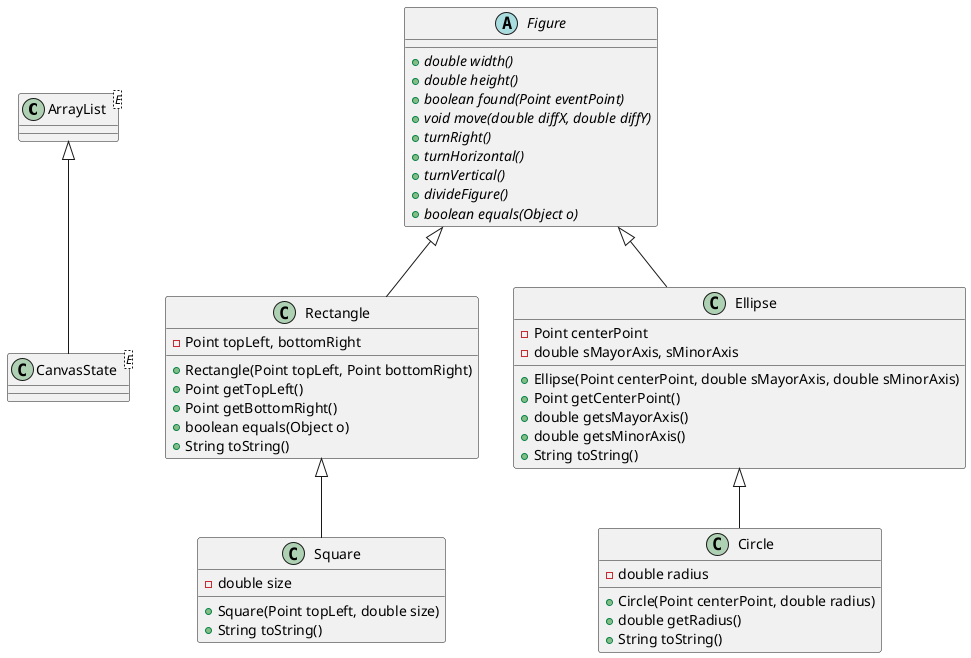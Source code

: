 @startuml
'https://plantuml.com/sequence-diagram

ArrayList <|-- CanvasState
class ArrayList<E>
class CanvasState<E>

Figure <|-- Rectangle
Figure <|-- Ellipse
Rectangle <|-- Square
Ellipse <|-- Circle

abstract class Figure{
+{abstract} double width()
+{abstract} double height()
+{abstract} boolean found(Point eventPoint)
+{abstract} void move(double diffX, double diffY)
+{abstract} turnRight()
+{abstract} turnHorizontal()
+{abstract} turnVertical()
+{abstract} divideFigure()
+{abstract} boolean equals(Object o)
}

class Rectangle{
- Point topLeft, bottomRight
+ Rectangle(Point topLeft, Point bottomRight)
+ Point getTopLeft()
+ Point getBottomRight()
+boolean equals(Object o)
+String toString()
}

class Square{
-double size
+Square(Point topLeft, double size)
+String toString()
}

class Ellipse{
-Point centerPoint
-double sMayorAxis, sMinorAxis
+Ellipse(Point centerPoint, double sMayorAxis, double sMinorAxis)
+Point getCenterPoint()
+double getsMayorAxis()
+double getsMinorAxis()
+String toString()
}

class Circle{
-double radius
+Circle(Point centerPoint, double radius)
+double getRadius()
+String toString()
}
@enduml